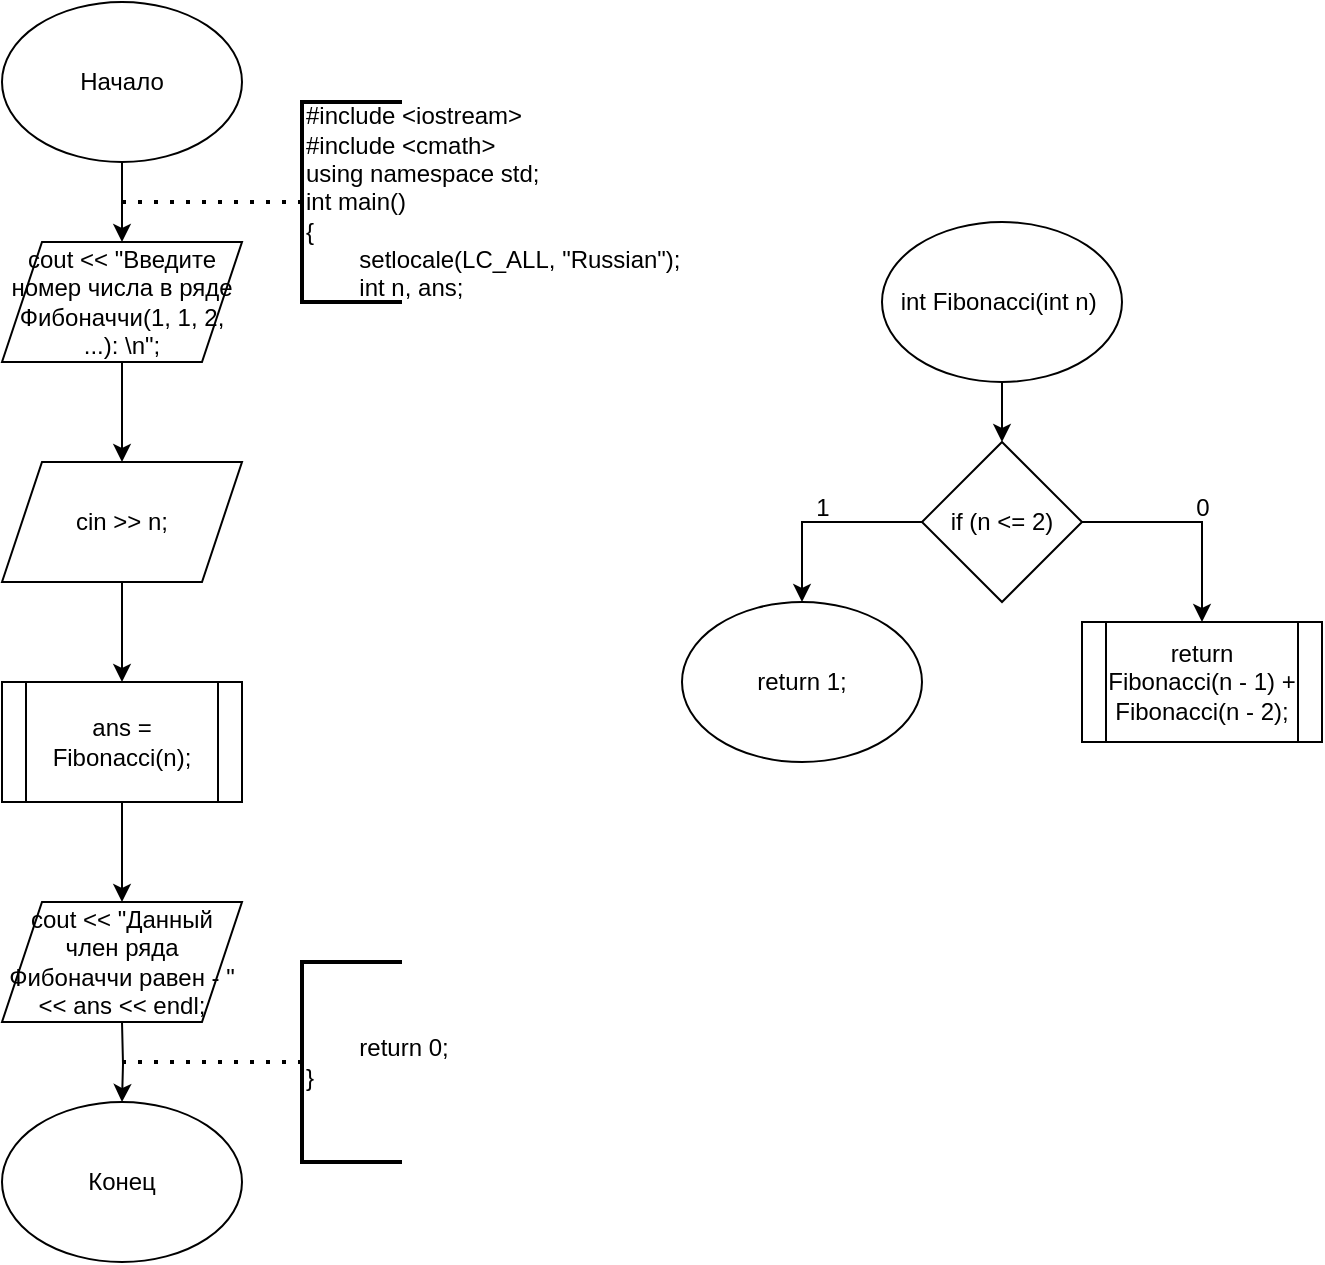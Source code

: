 <mxfile version="24.7.17">
  <diagram name="Страница — 1" id="Nr1EgbhxFDvANYqAfhCM">
    <mxGraphModel dx="674" dy="1193" grid="1" gridSize="10" guides="1" tooltips="1" connect="1" arrows="1" fold="1" page="1" pageScale="1" pageWidth="827" pageHeight="1169" math="0" shadow="0">
      <root>
        <mxCell id="0" />
        <mxCell id="1" parent="0" />
        <mxCell id="N0rIZxozmafCJGaahSuK-3" style="edgeStyle=orthogonalEdgeStyle;rounded=0;orthogonalLoop=1;jettySize=auto;html=1;exitX=0.5;exitY=1;exitDx=0;exitDy=0;entryX=0.5;entryY=0;entryDx=0;entryDy=0;" edge="1" parent="1" source="N0rIZxozmafCJGaahSuK-1">
          <mxGeometry relative="1" as="geometry">
            <mxPoint x="160" y="510" as="targetPoint" />
          </mxGeometry>
        </mxCell>
        <mxCell id="N0rIZxozmafCJGaahSuK-1" value="Начало" style="ellipse;whiteSpace=wrap;html=1;" vertex="1" parent="1">
          <mxGeometry x="100" y="390" width="120" height="80" as="geometry" />
        </mxCell>
        <mxCell id="N0rIZxozmafCJGaahSuK-4" value="" style="endArrow=none;dashed=1;html=1;dashPattern=1 3;strokeWidth=2;rounded=0;" edge="1" parent="1">
          <mxGeometry width="50" height="50" relative="1" as="geometry">
            <mxPoint x="250" y="490" as="sourcePoint" />
            <mxPoint x="160" y="490" as="targetPoint" />
          </mxGeometry>
        </mxCell>
        <mxCell id="N0rIZxozmafCJGaahSuK-5" value="&lt;div&gt;#include &amp;lt;iostream&amp;gt;&lt;/div&gt;&lt;div&gt;#include &amp;lt;cmath&amp;gt;&lt;/div&gt;&lt;div&gt;using namespace std;&lt;/div&gt;&lt;div&gt;&lt;div&gt;int main()&lt;/div&gt;&lt;div&gt;{&lt;/div&gt;&lt;div&gt;&lt;span style=&quot;white-space-collapse: collapse;&quot;&gt;&lt;span style=&quot;white-space-collapse: preserve;&quot;&gt;&#x9;&lt;/span&gt;setlocale(LC_ALL, &quot;Russian&quot;);&lt;/span&gt;&lt;/div&gt;&lt;div&gt;&lt;span style=&quot;white-space-collapse: collapse;&quot;&gt;&lt;span style=&quot;white-space-collapse: preserve;&quot;&gt;&#x9;&lt;/span&gt;int n, ans;&lt;/span&gt;&lt;/div&gt;&lt;/div&gt;" style="strokeWidth=2;html=1;shape=mxgraph.flowchart.annotation_1;align=left;pointerEvents=1;" vertex="1" parent="1">
          <mxGeometry x="250" y="440" width="50" height="100" as="geometry" />
        </mxCell>
        <mxCell id="N0rIZxozmafCJGaahSuK-18" style="edgeStyle=orthogonalEdgeStyle;rounded=0;orthogonalLoop=1;jettySize=auto;html=1;exitX=0.5;exitY=1;exitDx=0;exitDy=0;entryX=0.5;entryY=0;entryDx=0;entryDy=0;" edge="1" parent="1" target="N0rIZxozmafCJGaahSuK-17">
          <mxGeometry relative="1" as="geometry">
            <mxPoint x="160" y="900" as="sourcePoint" />
          </mxGeometry>
        </mxCell>
        <mxCell id="N0rIZxozmafCJGaahSuK-17" value="Конец" style="ellipse;whiteSpace=wrap;html=1;" vertex="1" parent="1">
          <mxGeometry x="100" y="940" width="120" height="80" as="geometry" />
        </mxCell>
        <mxCell id="N0rIZxozmafCJGaahSuK-19" value="" style="endArrow=none;dashed=1;html=1;dashPattern=1 3;strokeWidth=2;rounded=0;" edge="1" parent="1">
          <mxGeometry width="50" height="50" relative="1" as="geometry">
            <mxPoint x="250" y="920" as="sourcePoint" />
            <mxPoint x="160" y="920" as="targetPoint" />
          </mxGeometry>
        </mxCell>
        <mxCell id="N0rIZxozmafCJGaahSuK-20" value="&lt;div&gt;&lt;span style=&quot;white-space-collapse: collapse;&quot;&gt;&lt;span style=&quot;white-space-collapse: preserve;&quot;&gt;&#x9;&lt;/span&gt;return 0;&lt;/span&gt;&lt;/div&gt;&lt;div&gt;}&lt;/div&gt;" style="strokeWidth=2;html=1;shape=mxgraph.flowchart.annotation_1;align=left;pointerEvents=1;" vertex="1" parent="1">
          <mxGeometry x="250" y="870" width="50" height="100" as="geometry" />
        </mxCell>
        <mxCell id="N0rIZxozmafCJGaahSuK-23" style="edgeStyle=orthogonalEdgeStyle;rounded=0;orthogonalLoop=1;jettySize=auto;html=1;exitX=0.5;exitY=1;exitDx=0;exitDy=0;entryX=0.5;entryY=0;entryDx=0;entryDy=0;" edge="1" parent="1" source="N0rIZxozmafCJGaahSuK-21" target="N0rIZxozmafCJGaahSuK-22">
          <mxGeometry relative="1" as="geometry" />
        </mxCell>
        <mxCell id="N0rIZxozmafCJGaahSuK-21" value="cout &amp;lt;&amp;lt; &quot;Введите номер числа в ряде Фибоначчи(1, 1, 2, ...): \n&quot;;" style="shape=parallelogram;perimeter=parallelogramPerimeter;whiteSpace=wrap;html=1;fixedSize=1;" vertex="1" parent="1">
          <mxGeometry x="100" y="510" width="120" height="60" as="geometry" />
        </mxCell>
        <mxCell id="N0rIZxozmafCJGaahSuK-25" style="edgeStyle=orthogonalEdgeStyle;rounded=0;orthogonalLoop=1;jettySize=auto;html=1;exitX=0.5;exitY=1;exitDx=0;exitDy=0;entryX=0.5;entryY=0;entryDx=0;entryDy=0;" edge="1" parent="1" source="N0rIZxozmafCJGaahSuK-22" target="N0rIZxozmafCJGaahSuK-24">
          <mxGeometry relative="1" as="geometry" />
        </mxCell>
        <mxCell id="N0rIZxozmafCJGaahSuK-22" value="cin &amp;gt;&amp;gt; n;" style="shape=parallelogram;perimeter=parallelogramPerimeter;whiteSpace=wrap;html=1;fixedSize=1;" vertex="1" parent="1">
          <mxGeometry x="100" y="620" width="120" height="60" as="geometry" />
        </mxCell>
        <mxCell id="N0rIZxozmafCJGaahSuK-27" style="edgeStyle=orthogonalEdgeStyle;rounded=0;orthogonalLoop=1;jettySize=auto;html=1;exitX=0.5;exitY=1;exitDx=0;exitDy=0;entryX=0.5;entryY=0;entryDx=0;entryDy=0;" edge="1" parent="1" source="N0rIZxozmafCJGaahSuK-24" target="N0rIZxozmafCJGaahSuK-26">
          <mxGeometry relative="1" as="geometry" />
        </mxCell>
        <mxCell id="N0rIZxozmafCJGaahSuK-24" value="ans = Fibonacci(n);" style="shape=process;whiteSpace=wrap;html=1;backgroundOutline=1;" vertex="1" parent="1">
          <mxGeometry x="100" y="730" width="120" height="60" as="geometry" />
        </mxCell>
        <mxCell id="N0rIZxozmafCJGaahSuK-26" value="cout &amp;lt;&amp;lt; &quot;Данный член ряда Фибоначчи равен - &quot; &amp;lt;&amp;lt; ans &amp;lt;&amp;lt; endl;" style="shape=parallelogram;perimeter=parallelogramPerimeter;whiteSpace=wrap;html=1;fixedSize=1;" vertex="1" parent="1">
          <mxGeometry x="100" y="840" width="120" height="60" as="geometry" />
        </mxCell>
        <mxCell id="N0rIZxozmafCJGaahSuK-30" style="edgeStyle=orthogonalEdgeStyle;rounded=0;orthogonalLoop=1;jettySize=auto;html=1;exitX=0.5;exitY=1;exitDx=0;exitDy=0;entryX=0.5;entryY=0;entryDx=0;entryDy=0;" edge="1" parent="1" source="N0rIZxozmafCJGaahSuK-28" target="N0rIZxozmafCJGaahSuK-29">
          <mxGeometry relative="1" as="geometry" />
        </mxCell>
        <mxCell id="N0rIZxozmafCJGaahSuK-28" value="int Fibonacci(int n)&amp;nbsp;" style="ellipse;whiteSpace=wrap;html=1;" vertex="1" parent="1">
          <mxGeometry x="540" y="500" width="120" height="80" as="geometry" />
        </mxCell>
        <mxCell id="N0rIZxozmafCJGaahSuK-38" style="edgeStyle=orthogonalEdgeStyle;rounded=0;orthogonalLoop=1;jettySize=auto;html=1;exitX=0;exitY=0.5;exitDx=0;exitDy=0;" edge="1" parent="1" source="N0rIZxozmafCJGaahSuK-29" target="N0rIZxozmafCJGaahSuK-37">
          <mxGeometry relative="1" as="geometry" />
        </mxCell>
        <mxCell id="N0rIZxozmafCJGaahSuK-40" style="edgeStyle=orthogonalEdgeStyle;rounded=0;orthogonalLoop=1;jettySize=auto;html=1;exitX=1;exitY=0.5;exitDx=0;exitDy=0;entryX=0.5;entryY=0;entryDx=0;entryDy=0;" edge="1" parent="1" source="N0rIZxozmafCJGaahSuK-29" target="N0rIZxozmafCJGaahSuK-39">
          <mxGeometry relative="1" as="geometry" />
        </mxCell>
        <mxCell id="N0rIZxozmafCJGaahSuK-29" value="if (n &amp;lt;= 2)" style="rhombus;whiteSpace=wrap;html=1;" vertex="1" parent="1">
          <mxGeometry x="560" y="610" width="80" height="80" as="geometry" />
        </mxCell>
        <mxCell id="N0rIZxozmafCJGaahSuK-33" value="1" style="text;html=1;align=center;verticalAlign=middle;resizable=0;points=[];autosize=1;strokeColor=none;fillColor=none;" vertex="1" parent="1">
          <mxGeometry x="495" y="628" width="30" height="30" as="geometry" />
        </mxCell>
        <mxCell id="N0rIZxozmafCJGaahSuK-37" value="return 1;" style="ellipse;whiteSpace=wrap;html=1;" vertex="1" parent="1">
          <mxGeometry x="440" y="690" width="120" height="80" as="geometry" />
        </mxCell>
        <mxCell id="N0rIZxozmafCJGaahSuK-39" value="return Fibonacci(n - 1) + Fibonacci(n - 2);" style="shape=process;whiteSpace=wrap;html=1;backgroundOutline=1;" vertex="1" parent="1">
          <mxGeometry x="640" y="700" width="120" height="60" as="geometry" />
        </mxCell>
        <mxCell id="N0rIZxozmafCJGaahSuK-41" value="0" style="text;html=1;align=center;verticalAlign=middle;resizable=0;points=[];autosize=1;strokeColor=none;fillColor=none;" vertex="1" parent="1">
          <mxGeometry x="685" y="628" width="30" height="30" as="geometry" />
        </mxCell>
      </root>
    </mxGraphModel>
  </diagram>
</mxfile>
